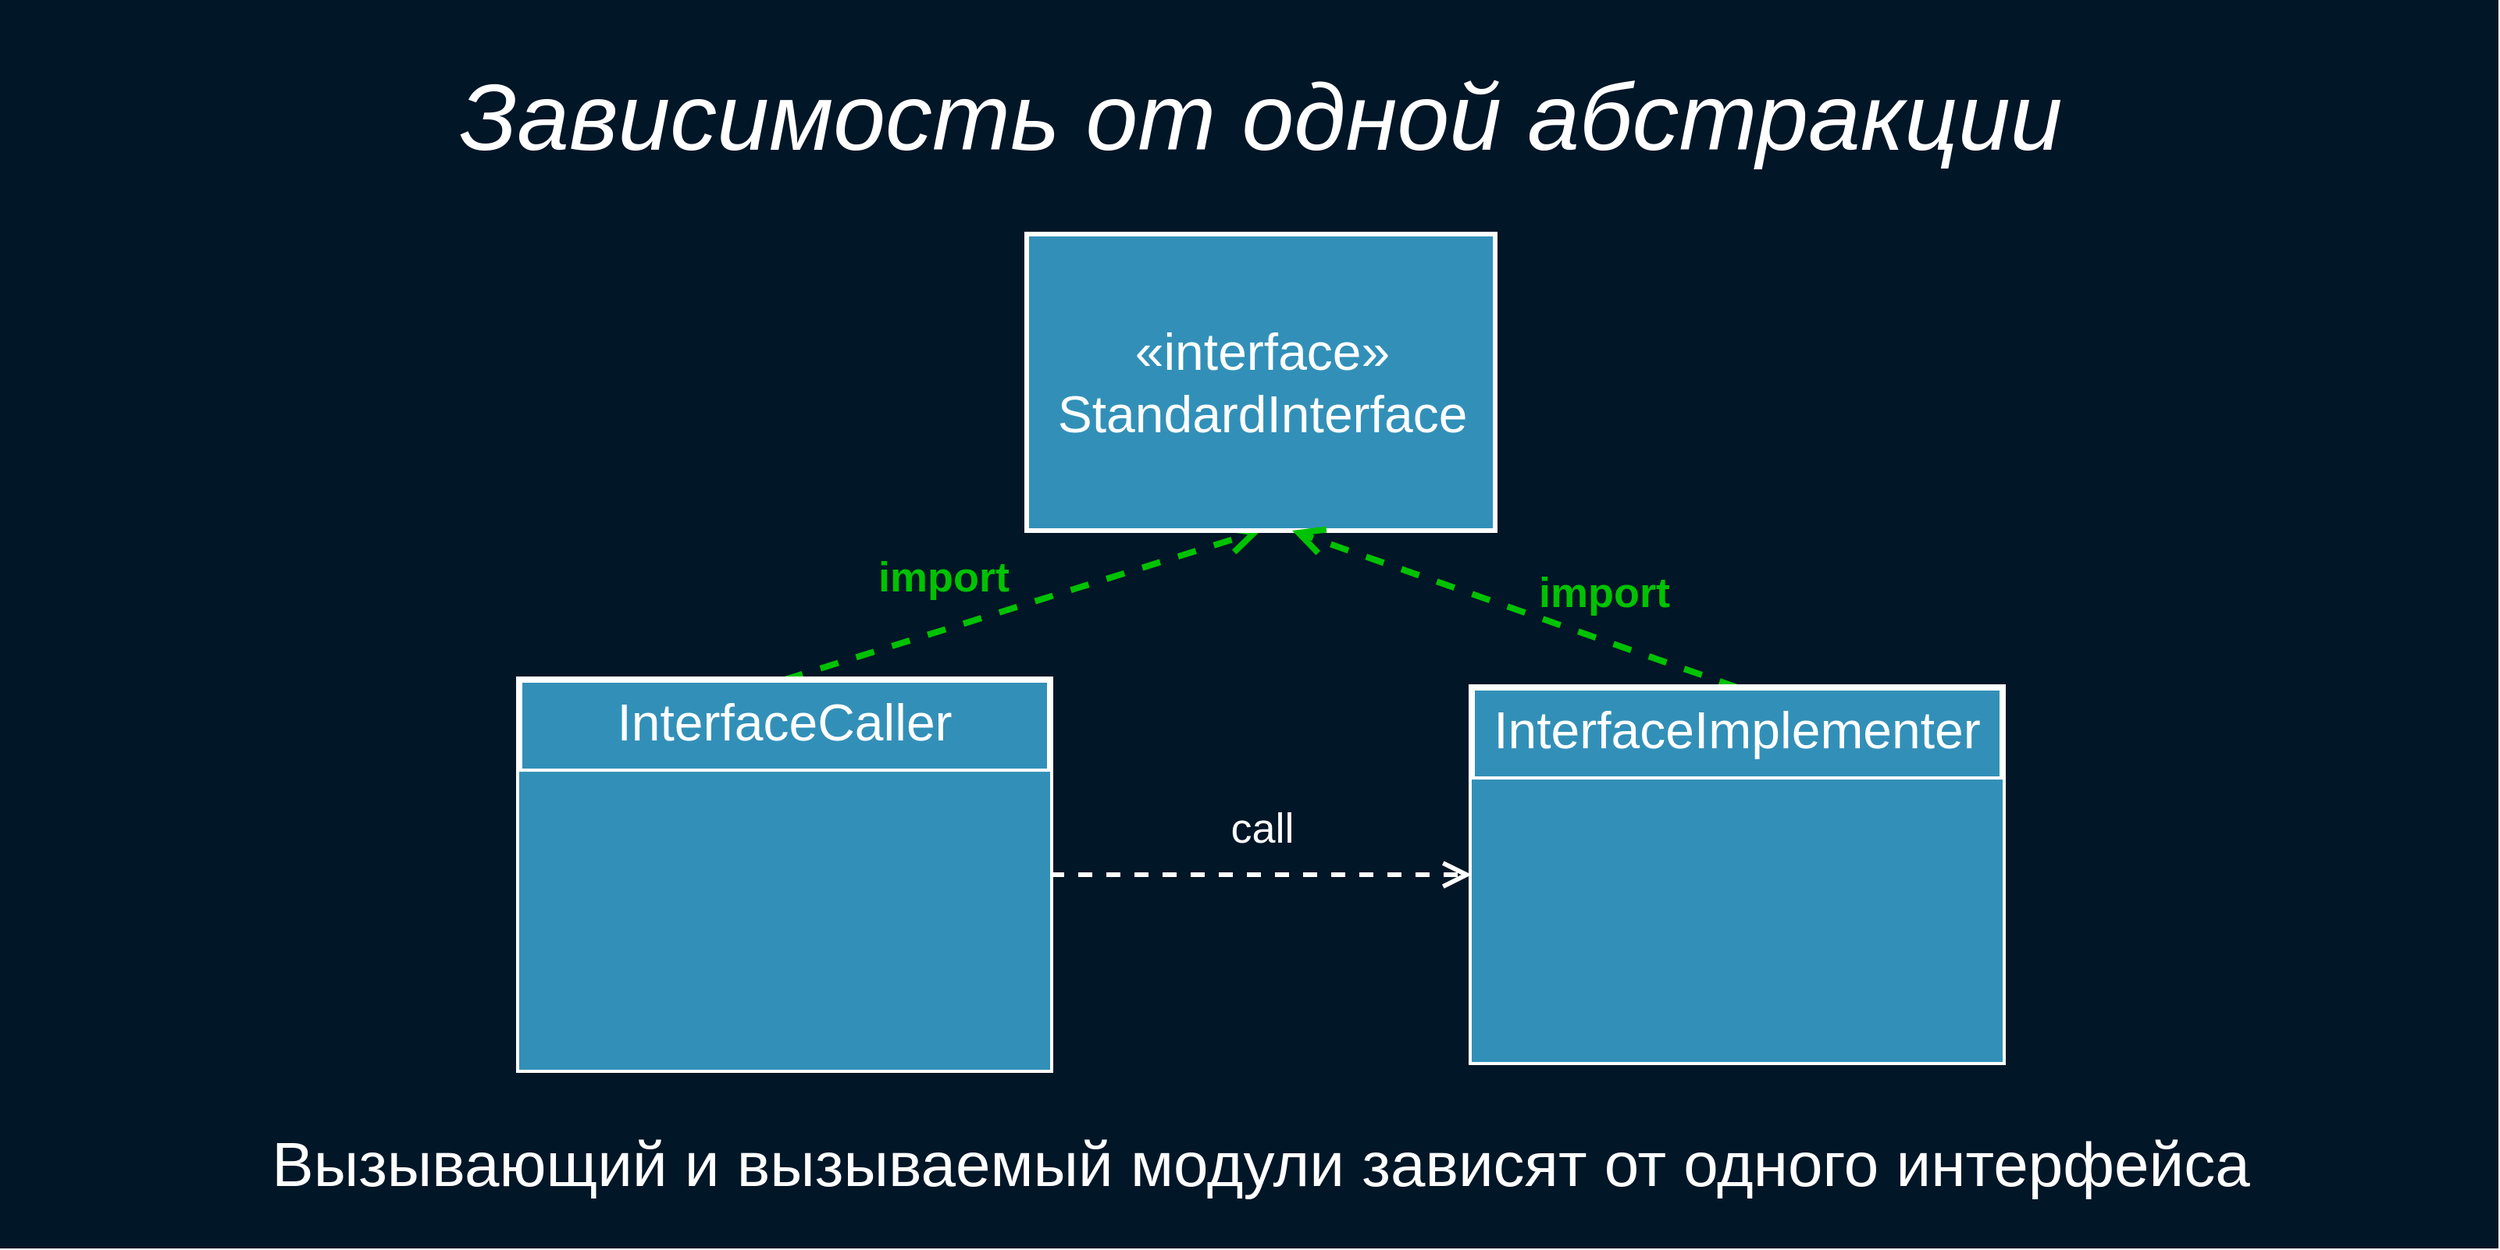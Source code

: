 <mxfile version="13.0.3" type="device"><diagram name="Page-1" id="b5b7bab2-c9e2-2cf4-8b2a-24fd1a2a6d21"><mxGraphModel dx="4136" dy="967" grid="1" gridSize="10" guides="1" tooltips="1" connect="1" arrows="1" fold="1" page="1" pageScale="1" pageWidth="827" pageHeight="1169" background="#ffffff" math="0" shadow="0"><root><mxCell id="0"/><mxCell id="1" parent="0"/><mxCell id="crDRbli0xWPwZ9U8P9Jx-28" value="" style="rounded=0;whiteSpace=wrap;html=1;fillColor=#011627;fontSize=30;fontColor=#FFFFFF;strokeColor=none;" parent="1" vertex="1"><mxGeometry x="-1790" y="80" width="1600" height="800" as="geometry"/></mxCell><mxCell id="jOwIxk3vogOaWyEmxDxG-9" value="&lt;i&gt;Зависимость от одной абстракции&lt;/i&gt;" style="text;html=1;strokeColor=none;fillColor=none;align=center;verticalAlign=middle;whiteSpace=wrap;rounded=0;fontSize=60;fontColor=#FFFFFF;" parent="1" vertex="1"><mxGeometry x="-1664.76" y="120" width="1364.53" height="70" as="geometry"/></mxCell><mxCell id="m7kkx12V2CsE8Tm6eBkF-17" value="call" style="endArrow=open;endSize=12;dashed=1;html=1;labelBackgroundColor=none;strokeColor=#FFFFFF;strokeWidth=3;fontSize=27;fontColor=#FFFFFF;entryX=0;entryY=0.5;entryDx=0;entryDy=0;exitX=1;exitY=0.5;exitDx=0;exitDy=0;" parent="1" source="HJhdJmxSS5BMoj7pObH_-7" target="lnrhcF5-zrZUQGdcZG1h-26" edge="1"><mxGeometry y="30" width="160" relative="1" as="geometry"><mxPoint x="-1392.5" y="900.53" as="sourcePoint"/><mxPoint x="-1232.5" y="900.53" as="targetPoint"/><mxPoint as="offset"/></mxGeometry></mxCell><mxCell id="m7kkx12V2CsE8Tm6eBkF-18" value="import" style="endArrow=open;endSize=12;dashed=1;html=1;labelBackgroundColor=none;strokeColor=#00C200;strokeWidth=4;fontSize=27;fontColor=#00C200;entryX=0.5;entryY=1;entryDx=0;entryDy=0;exitX=0.5;exitY=0;exitDx=0;exitDy=0;fontStyle=1" parent="1" source="HJhdJmxSS5BMoj7pObH_-7" target="m7kkx12V2CsE8Tm6eBkF-19" edge="1"><mxGeometry x="-0.274" y="32" width="160" relative="1" as="geometry"><mxPoint x="-1107.5" y="650.53" as="sourcePoint"/><mxPoint x="-982.69" y="510" as="targetPoint"/><mxPoint as="offset"/></mxGeometry></mxCell><mxCell id="m7kkx12V2CsE8Tm6eBkF-19" value="«interface»&lt;br&gt;StandardInterface" style="html=1;labelBackgroundColor=none;strokeColor=#FFFFFF;strokeWidth=3;fillColor=#3290B8;fontSize=33;fontColor=#FFFFFF;labelPosition=center;verticalLabelPosition=middle;align=center;verticalAlign=middle;" parent="1" vertex="1"><mxGeometry x="-1132.5" y="230" width="300" height="190" as="geometry"/></mxCell><mxCell id="m7kkx12V2CsE8Tm6eBkF-23" value="import" style="endArrow=open;endSize=12;dashed=1;html=1;labelBackgroundColor=none;strokeColor=#00C200;strokeWidth=4;fontSize=27;fontColor=#00C200;exitX=0.5;exitY=0;exitDx=0;exitDy=0;fontStyle=1" parent="1" source="lnrhcF5-zrZUQGdcZG1h-26" edge="1"><mxGeometry x="-0.336" y="-29" width="160" relative="1" as="geometry"><mxPoint x="-1277.5" y="525.53" as="sourcePoint"/><mxPoint x="-962.5" y="420" as="targetPoint"/><mxPoint as="offset"/></mxGeometry></mxCell><mxCell id="hLZreQe_FY9ixgVDTkz--1" value="&lt;span&gt;Вызывающий и вызываемый модули зависят от одного интерфейса&lt;/span&gt;" style="text;html=1;strokeColor=none;fillColor=none;align=center;verticalAlign=middle;whiteSpace=wrap;rounded=0;fontSize=40;fontColor=#FFFFFF;fontStyle=0" vertex="1" parent="1"><mxGeometry x="-1640" y="790" width="1315" height="70" as="geometry"/></mxCell><mxCell id="HJhdJmxSS5BMoj7pObH_-7" value="InterfaceCaller" style="swimlane;fontStyle=0;align=center;verticalAlign=top;childLayout=stackLayout;horizontal=1;startSize=59;horizontalStack=0;resizeParent=1;resizeParentMax=0;resizeLast=0;collapsible=1;marginBottom=0;strokeColor=#FFFFFF;strokeWidth=4;fillColor=#3290B8;fontSize=33;fontColor=#FFFFFF;labelBackgroundColor=none;" parent="1" vertex="1"><mxGeometry x="-1457.5" y="515.53" width="340" height="250" as="geometry"/></mxCell><mxCell id="HJhdJmxSS5BMoj7pObH_-8" value="" style="text;strokeColor=none;fillColor=#3290B8;align=left;verticalAlign=top;spacingLeft=4;spacingRight=4;overflow=hidden;rotatable=0;points=[[0,0.5],[1,0.5]];portConstraint=eastwest;fontColor=#FFFFFF;fontSize=30;labelBackgroundColor=none;" parent="HJhdJmxSS5BMoj7pObH_-7" vertex="1"><mxGeometry y="59" width="340" height="191" as="geometry"/></mxCell><mxCell id="lnrhcF5-zrZUQGdcZG1h-26" value="InterfaceImplementer" style="swimlane;fontStyle=0;align=center;verticalAlign=top;childLayout=stackLayout;horizontal=1;startSize=59;horizontalStack=0;resizeParent=1;resizeParentMax=0;resizeLast=0;collapsible=1;marginBottom=0;strokeColor=#FFFFFF;strokeWidth=4;fillColor=#3290B8;fontSize=33;fontColor=#FFFFFF;labelBackgroundColor=none;" parent="1" vertex="1"><mxGeometry x="-847.5" y="520.53" width="340" height="240" as="geometry"/></mxCell><mxCell id="lnrhcF5-zrZUQGdcZG1h-29" value="" style="text;strokeColor=none;fillColor=#3290B8;align=left;verticalAlign=top;spacingLeft=4;spacingRight=4;overflow=hidden;rotatable=0;points=[[0,0.5],[1,0.5]];portConstraint=eastwest;fontColor=#FFFFFF;fontSize=30;labelBackgroundColor=none;" parent="lnrhcF5-zrZUQGdcZG1h-26" vertex="1"><mxGeometry y="59" width="340" height="181" as="geometry"/></mxCell></root></mxGraphModel></diagram></mxfile>